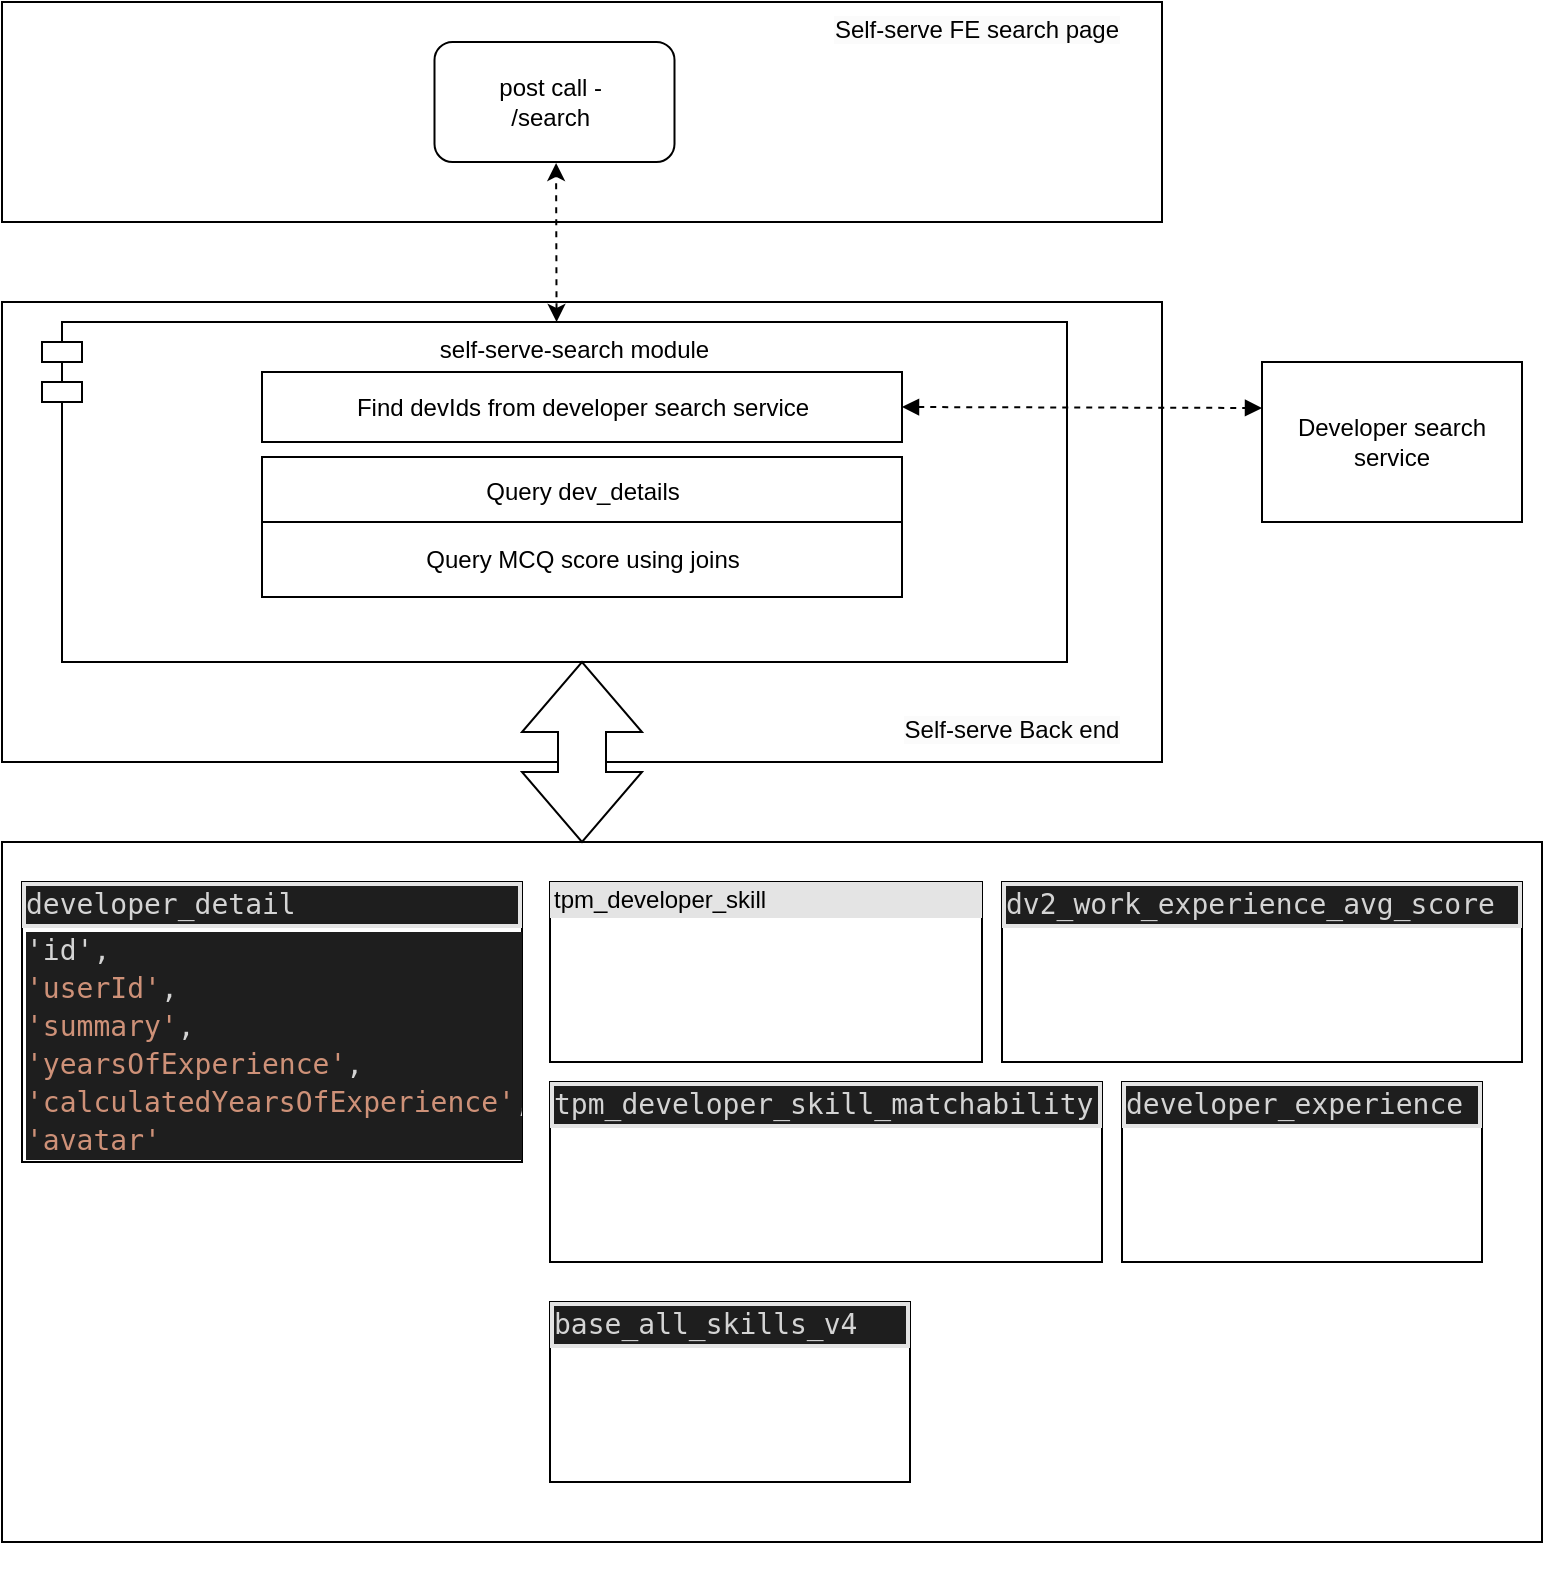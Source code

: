 <mxfile version="20.8.5" type="github"><diagram id="2vKN094aphklTJrtiWP-" name="Page-1"><mxGraphModel dx="1026" dy="660" grid="1" gridSize="10" guides="1" tooltips="1" connect="1" arrows="1" fold="1" page="1" pageScale="1" pageWidth="827" pageHeight="1169" math="0" shadow="0"><root><mxCell id="0"/><mxCell id="1" parent="0"/><mxCell id="YHwAEfBoImzxCJtk4f7p-1" value="" style="rounded=0;whiteSpace=wrap;html=1;" vertex="1" parent="1"><mxGeometry x="50" y="20" width="580" height="110" as="geometry"/></mxCell><mxCell id="YHwAEfBoImzxCJtk4f7p-2" value="&lt;span style=&quot;color: rgb(0, 0, 0); font-family: Helvetica; font-size: 12px; font-style: normal; font-variant-ligatures: normal; font-variant-caps: normal; font-weight: 400; letter-spacing: normal; orphans: 2; text-indent: 0px; text-transform: none; widows: 2; word-spacing: 0px; -webkit-text-stroke-width: 0px; background-color: rgb(251, 251, 251); text-decoration-thickness: initial; text-decoration-style: initial; text-decoration-color: initial; float: none; display: inline !important;&quot;&gt;Self-serve FE search page&lt;/span&gt;" style="text;whiteSpace=wrap;html=1;align=center;" vertex="1" parent="1"><mxGeometry x="450" y="20" width="175" height="40" as="geometry"/></mxCell><mxCell id="YHwAEfBoImzxCJtk4f7p-3" value="post call -&amp;nbsp;&lt;br&gt;/search&amp;nbsp;" style="rounded=1;whiteSpace=wrap;html=1;" vertex="1" parent="1"><mxGeometry x="266.25" y="40" width="120" height="60" as="geometry"/></mxCell><mxCell id="YHwAEfBoImzxCJtk4f7p-4" value="" style="rounded=0;whiteSpace=wrap;html=1;" vertex="1" parent="1"><mxGeometry x="50" y="170" width="580" height="230" as="geometry"/></mxCell><mxCell id="YHwAEfBoImzxCJtk4f7p-5" value="" style="endArrow=classic;startArrow=classic;html=1;rounded=0;dashed=1;entryX=0.442;entryY=1.008;entryDx=0;entryDy=0;entryPerimeter=0;exitX=0.703;exitY=0;exitDx=0;exitDy=0;exitPerimeter=0;" edge="1" parent="1"><mxGeometry width="50" height="50" relative="1" as="geometry"><mxPoint x="327.287" y="180" as="sourcePoint"/><mxPoint x="327.04" y="100.48" as="targetPoint"/></mxGeometry></mxCell><mxCell id="YHwAEfBoImzxCJtk4f7p-8" value="&lt;span style=&quot;color: rgb(0, 0, 0); font-family: Helvetica; font-size: 12px; font-style: normal; font-variant-ligatures: normal; font-variant-caps: normal; font-weight: 400; letter-spacing: normal; orphans: 2; text-indent: 0px; text-transform: none; widows: 2; word-spacing: 0px; -webkit-text-stroke-width: 0px; background-color: rgb(251, 251, 251); text-decoration-thickness: initial; text-decoration-style: initial; text-decoration-color: initial; float: none; display: inline !important;&quot;&gt;Self-serve Back end&lt;/span&gt;" style="text;whiteSpace=wrap;html=1;align=center;" vertex="1" parent="1"><mxGeometry x="500" y="370" width="110" height="40" as="geometry"/></mxCell><mxCell id="YHwAEfBoImzxCJtk4f7p-10" value="self-serve-search module" style="shape=module;align=left;spacingLeft=20;align=center;verticalAlign=top;" vertex="1" parent="1"><mxGeometry x="70" y="180" width="512.5" height="170" as="geometry"/></mxCell><mxCell id="YHwAEfBoImzxCJtk4f7p-21" value="Developer search service" style="whiteSpace=wrap;html=1;align=center;" vertex="1" parent="1"><mxGeometry x="680" y="200" width="130" height="80" as="geometry"/></mxCell><mxCell id="YHwAEfBoImzxCJtk4f7p-22" value="" style="endArrow=block;startArrow=block;endFill=1;startFill=1;html=1;rounded=0;dashed=1;exitX=1;exitY=0.5;exitDx=0;exitDy=0;" edge="1" parent="1" source="YHwAEfBoImzxCJtk4f7p-38"><mxGeometry width="160" relative="1" as="geometry"><mxPoint x="580" y="220" as="sourcePoint"/><mxPoint x="680" y="223" as="targetPoint"/></mxGeometry></mxCell><mxCell id="YHwAEfBoImzxCJtk4f7p-23" value="&lt;div style=&quot;color: rgb(212, 212, 212); background-color: rgb(30, 30, 30); font-family: &amp;quot;Droid Sans Mono&amp;quot;, &amp;quot;monospace&amp;quot;, monospace; font-weight: normal; font-size: 14px; line-height: 19px;&quot;&gt;&lt;br&gt;&lt;/div&gt;" style="verticalLabelPosition=bottom;verticalAlign=top;html=1;shape=mxgraph.basic.rect;fillColor2=none;strokeWidth=1;size=20;indent=5;" vertex="1" parent="1"><mxGeometry x="50" y="440" width="770" height="350" as="geometry"/></mxCell><mxCell id="YHwAEfBoImzxCJtk4f7p-31" value="&lt;div style=&quot;box-sizing:border-box;width:100%;background:#e4e4e4;padding:2px;&quot;&gt;&lt;div style=&quot;color: rgb(212, 212, 212); background-color: rgb(30, 30, 30); font-family: &amp;quot;Droid Sans Mono&amp;quot;, &amp;quot;monospace&amp;quot;, monospace; font-size: 14px; line-height: 19px;&quot;&gt;developer_detail&lt;/div&gt;&lt;/div&gt;&lt;table style=&quot;width:100%;font-size:1em;&quot; cellpadding=&quot;2&quot; cellspacing=&quot;0&quot;&gt;&lt;tbody&gt;&lt;tr&gt;&lt;td&gt;&lt;div style=&quot;color: rgb(212, 212, 212); background-color: rgb(30, 30, 30); font-family: &amp;quot;Droid Sans Mono&amp;quot;, &amp;quot;monospace&amp;quot;, monospace; font-size: 14px; line-height: 19px;&quot;&gt;&lt;div&gt;'id',&lt;/div&gt;&lt;div&gt;        &lt;span style=&quot;color: #ce9178;&quot;&gt;'userId'&lt;/span&gt;,&lt;/div&gt;&lt;div&gt;        &lt;span style=&quot;color: #ce9178;&quot;&gt;'summary'&lt;/span&gt;,&lt;/div&gt;&lt;div&gt;        &lt;span style=&quot;color: #ce9178;&quot;&gt;'yearsOfExperience'&lt;/span&gt;,&lt;/div&gt;&lt;div&gt;        &lt;span style=&quot;color: #ce9178;&quot;&gt;'calculatedYearsOfExperience'&lt;/span&gt;,&lt;/div&gt;&lt;div&gt;        &lt;span style=&quot;color: #ce9178;&quot;&gt;'avatar'&lt;/span&gt;&lt;/div&gt;&lt;/div&gt;&lt;/td&gt;&lt;td&gt;&lt;br&gt;&lt;/td&gt;&lt;/tr&gt;&lt;/tbody&gt;&lt;/table&gt;" style="verticalAlign=top;align=left;overflow=fill;html=1;" vertex="1" parent="1"><mxGeometry x="60" y="460" width="250" height="140" as="geometry"/></mxCell><mxCell id="YHwAEfBoImzxCJtk4f7p-32" value="&lt;div style=&quot;box-sizing:border-box;width:100%;background:#e4e4e4;padding:2px;&quot;&gt;tpm_developer_skill&lt;br&gt;&lt;/div&gt;" style="verticalAlign=top;align=left;overflow=fill;html=1;" vertex="1" parent="1"><mxGeometry x="324" y="460" width="216" height="90" as="geometry"/></mxCell><mxCell id="YHwAEfBoImzxCJtk4f7p-33" value="&lt;div style=&quot;box-sizing:border-box;width:100%;background:#e4e4e4;padding:2px;&quot;&gt;&lt;div style=&quot;color: rgb(212, 212, 212); background-color: rgb(30, 30, 30); font-family: &amp;quot;Droid Sans Mono&amp;quot;, &amp;quot;monospace&amp;quot;, monospace; font-size: 14px; line-height: 19px;&quot;&gt;developer_experience&lt;/div&gt;&lt;/div&gt;" style="verticalAlign=top;align=left;overflow=fill;html=1;" vertex="1" parent="1"><mxGeometry x="610" y="560" width="180" height="90" as="geometry"/></mxCell><mxCell id="YHwAEfBoImzxCJtk4f7p-34" value="&lt;div style=&quot;box-sizing:border-box;width:100%;background:#e4e4e4;padding:2px;&quot;&gt;&lt;div style=&quot;color: rgb(212, 212, 212); background-color: rgb(30, 30, 30); font-family: &amp;quot;Droid Sans Mono&amp;quot;, &amp;quot;monospace&amp;quot;, monospace; font-size: 14px; line-height: 19px;&quot;&gt;dv2_work_experience_avg_score&lt;/div&gt;&lt;/div&gt;" style="verticalAlign=top;align=left;overflow=fill;html=1;" vertex="1" parent="1"><mxGeometry x="550" y="460" width="260" height="90" as="geometry"/></mxCell><mxCell id="YHwAEfBoImzxCJtk4f7p-35" value="&lt;div style=&quot;box-sizing:border-box;width:100%;background:#e4e4e4;padding:2px;&quot;&gt;&lt;div style=&quot;color: rgb(212, 212, 212); background-color: rgb(30, 30, 30); font-family: &amp;quot;Droid Sans Mono&amp;quot;, &amp;quot;monospace&amp;quot;, monospace; font-size: 14px; line-height: 19px;&quot;&gt;tpm_developer_skill_matchability&lt;/div&gt;&lt;/div&gt;" style="verticalAlign=top;align=left;overflow=fill;html=1;" vertex="1" parent="1"><mxGeometry x="324" y="560" width="276" height="90" as="geometry"/></mxCell><mxCell id="YHwAEfBoImzxCJtk4f7p-36" value="&lt;div style=&quot;box-sizing:border-box;width:100%;background:#e4e4e4;padding:2px;&quot;&gt;&lt;div style=&quot;color: rgb(212, 212, 212); background-color: rgb(30, 30, 30); font-family: &amp;quot;Droid Sans Mono&amp;quot;, &amp;quot;monospace&amp;quot;, monospace; font-size: 14px; line-height: 19px;&quot;&gt;base_all_skills_v4&lt;/div&gt;&lt;/div&gt;" style="verticalAlign=top;align=left;overflow=fill;html=1;" vertex="1" parent="1"><mxGeometry x="324" y="670" width="180" height="90" as="geometry"/></mxCell><mxCell id="YHwAEfBoImzxCJtk4f7p-38" value="Find devIds from developer search service" style="html=1;" vertex="1" parent="1"><mxGeometry x="180" y="205" width="320" height="35" as="geometry"/></mxCell><mxCell id="YHwAEfBoImzxCJtk4f7p-39" value="Query dev_details" style="html=1;" vertex="1" parent="1"><mxGeometry x="180" y="247.5" width="320" height="35" as="geometry"/></mxCell><mxCell id="YHwAEfBoImzxCJtk4f7p-40" value="Query MCQ score using joins" style="html=1;" vertex="1" parent="1"><mxGeometry x="180" y="280" width="320" height="37.5" as="geometry"/></mxCell><mxCell id="YHwAEfBoImzxCJtk4f7p-42" value="" style="html=1;shadow=0;dashed=0;align=center;verticalAlign=middle;shape=mxgraph.arrows2.twoWayArrow;dy=0.6;dx=35;rotation=90;" vertex="1" parent="1"><mxGeometry x="295" y="365" width="90" height="60" as="geometry"/></mxCell></root></mxGraphModel></diagram></mxfile>